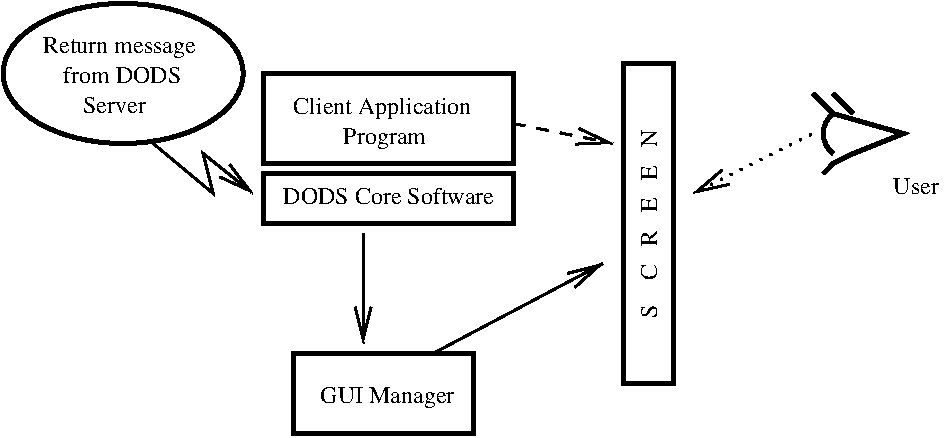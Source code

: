 #FIG 3.1
Portrait
Center
Inches
1200 2
6 74 149 1949 1274
1 1 0 3 -1 7 0 0 -1 0.0000000 1 0.000 975 675 900 525 975 675 1875 1200
4 0 -1 0 0 0 12 0.0000000 4 180 1230 375 525 Return message\001
4 0 -1 0 0 0 12 0.0000000 4 135 900 525 750 from DODS\001
4 0 -1 0 0 0 12 0.0000000 4 135 495 675 975 Server\001
-6
6 4725 600 5175 3075
2 2 0 3 -1 7 0 0 -1 0.000 0 0 0 0 0 5
	 4726 601 5101 601 5101 3001 4726 3001 4726 601
4 0 -1 0 0 0 12 1.5707964 4 135 1440 4981 2506 S    C   R   E   E   N\001
-6
6 6150 825 7200 1650
5 1 0 3 -1 7 0 0 -1 0.000 0 1 0 0 6413.500 1126.000 6301 976 6226 1126 6301 1276
2 1 0 3 -1 7 0 0 -1 0.000 0 0 -1 0 0 6
	 6151 826 6301 976 6826 1126 6451 1276 6301 1351 6226 1426
2 1 0 3 -1 7 0 0 -1 0.000 0 0 -1 0 0 2
	 6301 826 6451 976
4 0 -1 0 0 0 12 0.0000000 4 135 375 6751 1576 User\001
-6
2 1 2 2 -1 7 0 0 -1 4.500 0 0 -1 1 0 2
	0 0 2.00 120.00 240.00
	 6150 1125 5250 1575
2 1 0 2 -1 7 0 0 -1 0.000 0 0 -1 1 0 4
	0 0 2.00 120.00 240.00
	 1200 1200 1650 1575 1575 1275 1950 1575
2 1 0 2 -1 7 0 0 -1 0.000 0 0 -1 1 0 2
	0 0 2.00 120.00 240.00
	 2775 1875 2775 2700
2 1 0 2 -1 7 0 0 -1 0.000 0 0 -1 1 0 2
	0 0 2.00 120.00 240.00
	 3300 2775 4575 2100
2 1 1 2 -1 7 0 0 -1 6.000 0 0 -1 1 0 2
	0 0 2.00 120.00 240.00
	 3900 1050 4650 1200
2 2 0 3 -1 7 0 0 -1 0.000 0 0 0 0 0 5
	 2251 2776 3601 2776 3601 3376 2251 3376 2251 2776
2 2 0 3 -1 7 0 0 -1 0.000 0 0 0 0 0 5
	 2026 676 3901 676 3901 1351 2026 1351 2026 676
2 2 0 3 -1 7 0 0 -1 0.000 0 0 0 0 0 5
	 2026 1426 3901 1426 3901 1801 2026 1801 2026 1426
4 0 -1 0 0 0 12 0.0000000 4 180 1050 2455 3150 GUI Manager\001
4 0 -1 0 0 0 12 0.0000000 4 135 1650 2176 1651 DODS Core Software\001
4 0 -1 0 0 0 12 0.0000000 4 180 630 2627 1202 Program\001
4 0 -1 0 0 0 12 0.0000000 4 180 1365 2252 977 Client Application\001
